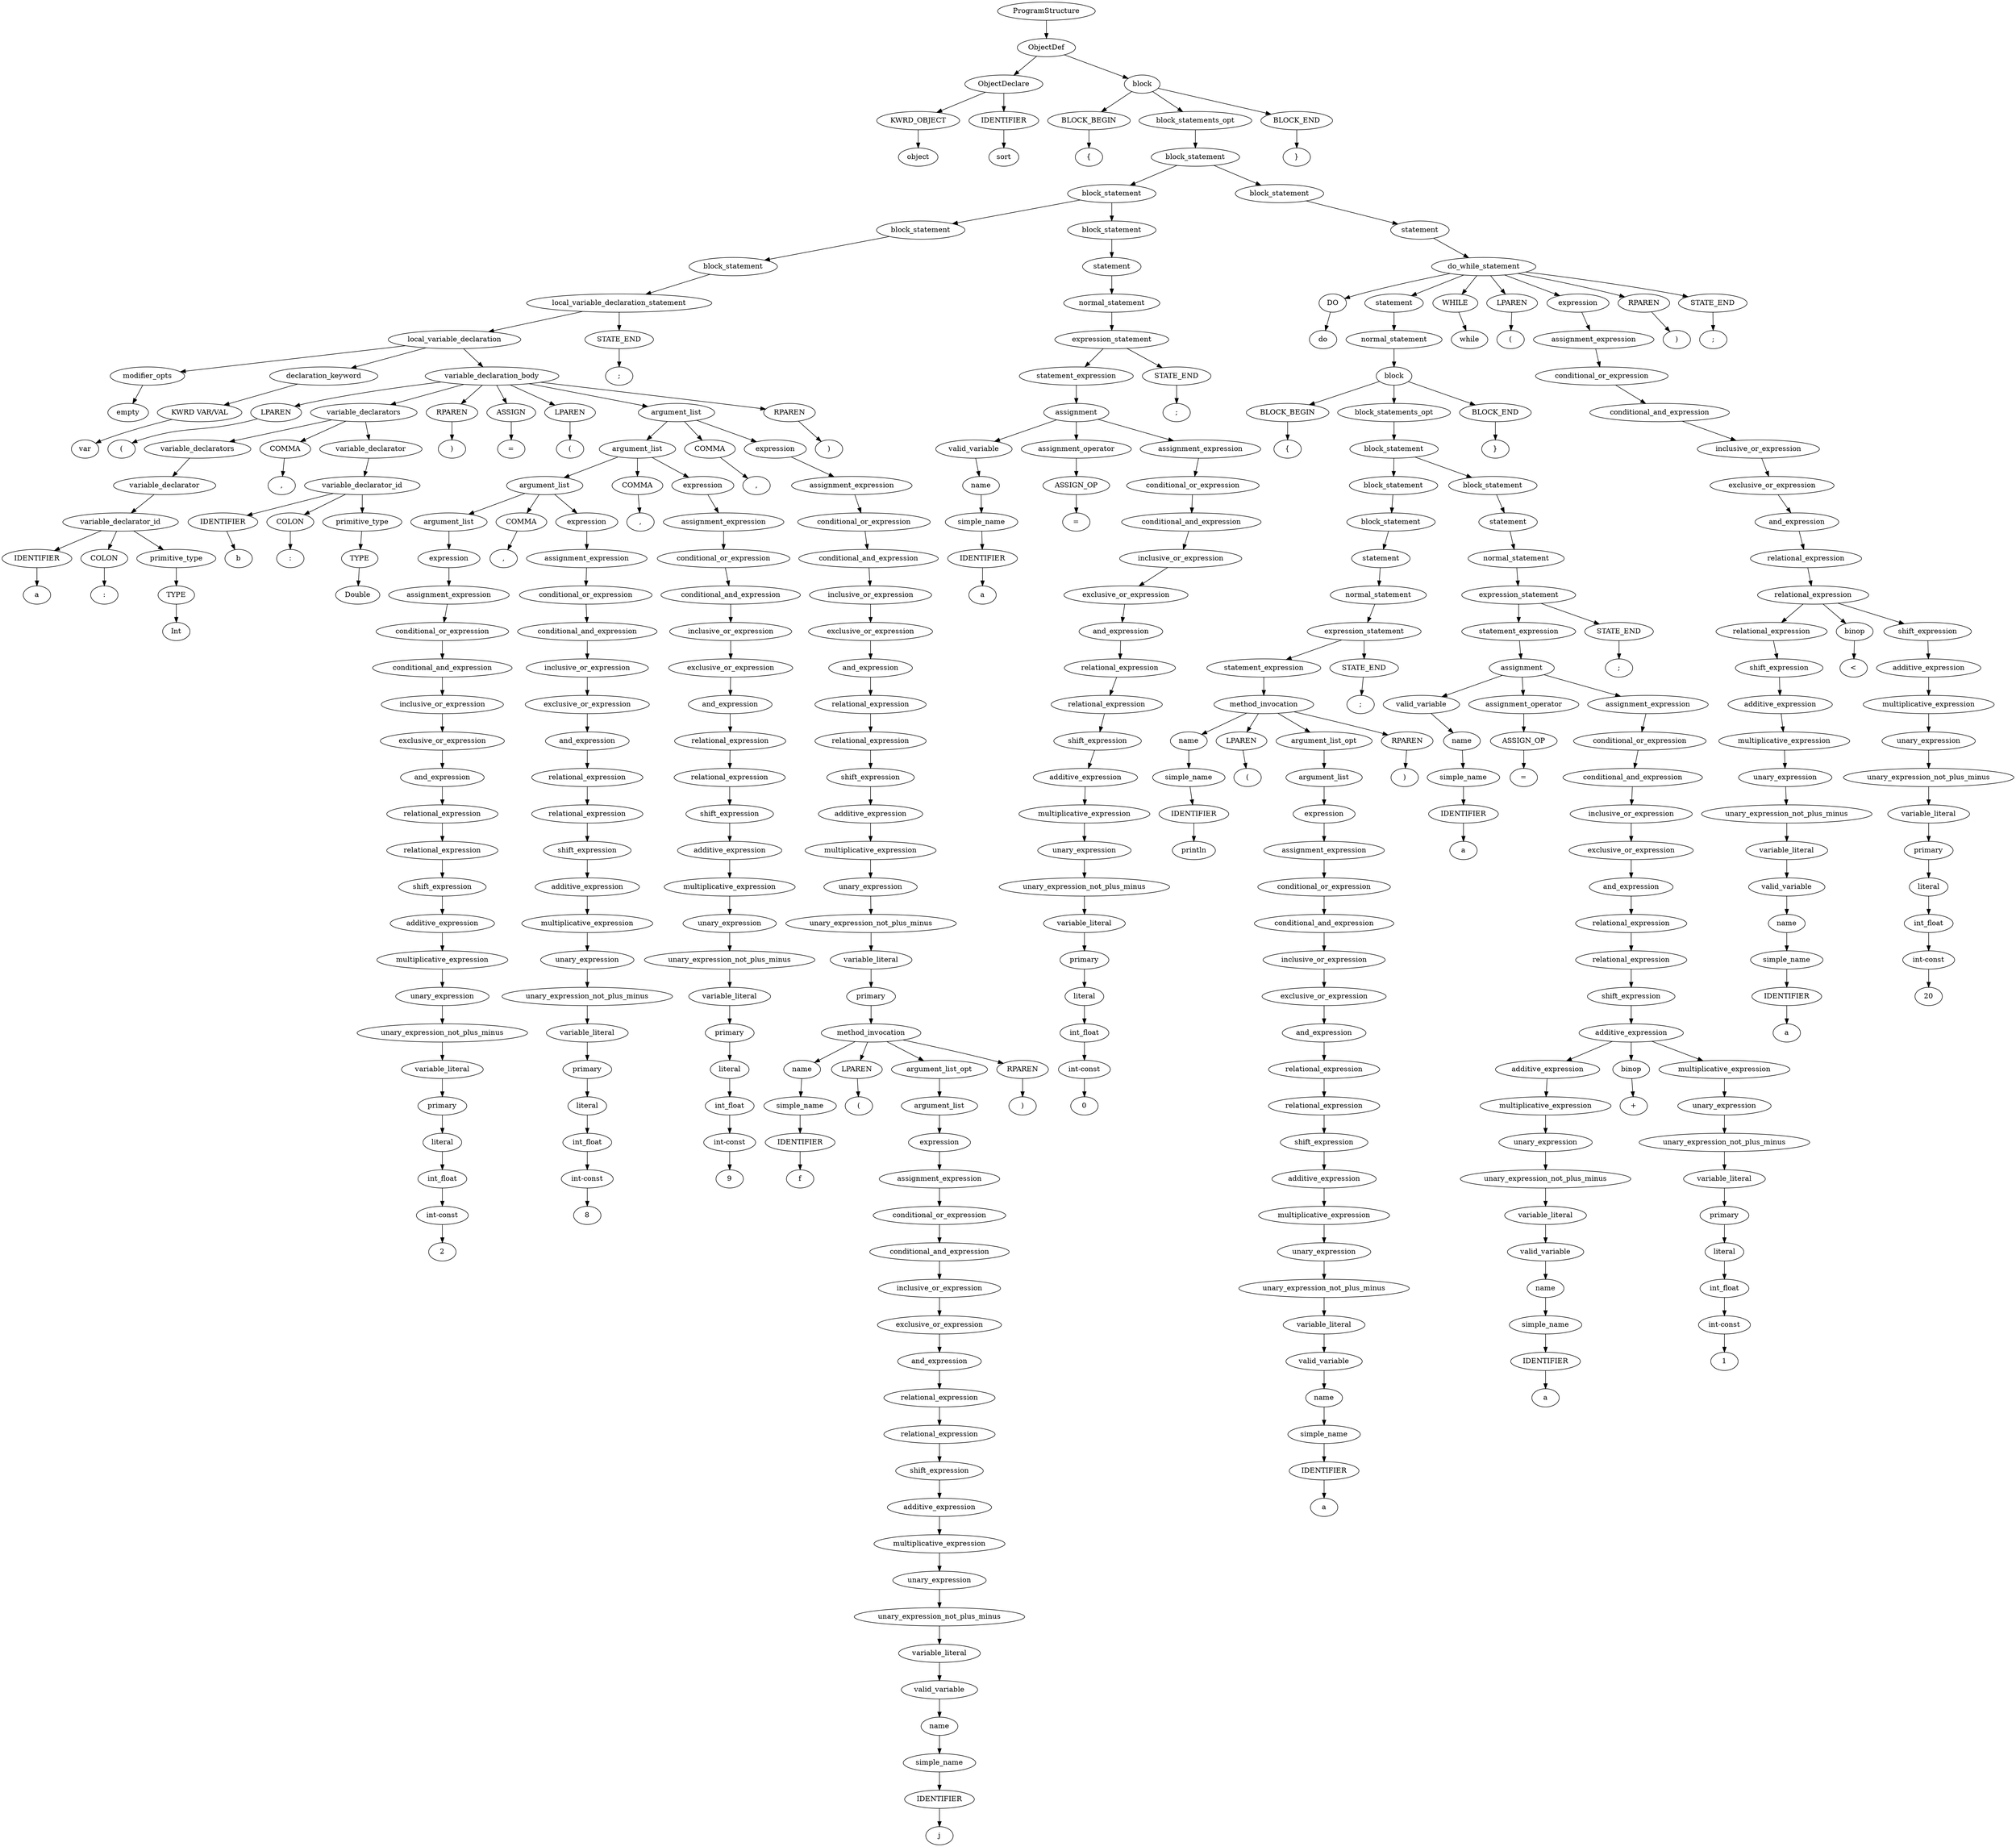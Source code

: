 digraph G {
353 [label="ProgramStructure"];352 [label="ObjectDef"];353->352
352 [label="ObjectDef"];5 [label="ObjectDeclare"];352->5
352 [label="ObjectDef"];351 [label="block"];352->351
5 [label="ObjectDeclare"];2 [label="KWRD_OBJECT"];5->2
5 [label="ObjectDeclare"];4 [label="IDENTIFIER"];5->4
2 [label="KWRD_OBJECT"];1 [label="object"];2->1
4 [label="IDENTIFIER"];3 [label="sort"];4->3
351 [label="block"];348 [label="BLOCK_BEGIN"];351->348
351 [label="block"];346 [label="block_statements_opt"];351->346
351 [label="block"];350 [label="BLOCK_END"];351->350
348 [label="BLOCK_BEGIN"];347 [label="{"];348->347
346 [label="block_statements_opt"];345 [label="block_statement"];346->345
345 [label="block_statement"];202 [label="block_statement"];345->202
345 [label="block_statement"];344 [label="block_statement"];345->344
202 [label="block_statement"];166 [label="block_statement"];202->166
202 [label="block_statement"];201 [label="block_statement"];202->201
166 [label="block_statement"];165 [label="block_statement"];166->165
165 [label="block_statement"];164 [label="local_variable_declaration_statement"];165->164
164 [label="local_variable_declaration_statement"];161 [label="local_variable_declaration"];164->161
164 [label="local_variable_declaration_statement"];163 [label="STATE_END"];164->163
161 [label="local_variable_declaration"];7 [label="modifier_opts"];161->7
161 [label="local_variable_declaration"];10 [label="declaration_keyword"];161->10
161 [label="local_variable_declaration"];160 [label="variable_declaration_body"];161->160
7 [label="modifier_opts"];6 [label="empty"];7->6
10 [label="declaration_keyword"];9 [label="KWRD VAR/VAL"];10->9
9 [label="KWRD VAR/VAL"];8 [label="var"];9->8
160 [label="variable_declaration_body"];151 [label="LPAREN"];160->151
160 [label="variable_declaration_body"];32 [label="variable_declarators"];160->32
160 [label="variable_declaration_body"];153 [label="RPAREN"];160->153
160 [label="variable_declaration_body"];155 [label="ASSIGN"];160->155
160 [label="variable_declaration_body"];157 [label="LPAREN"];160->157
160 [label="variable_declaration_body"];149 [label="argument_list"];160->149
160 [label="variable_declaration_body"];159 [label="RPAREN"];160->159
151 [label="LPAREN"];150 [label="("];151->150
32 [label="variable_declarators"];20 [label="variable_declarators"];32->20
32 [label="variable_declarators"];31 [label="COMMA"];32->31
32 [label="variable_declarators"];29 [label="variable_declarator"];32->29
20 [label="variable_declarators"];19 [label="variable_declarator"];20->19
19 [label="variable_declarator"];18 [label="variable_declarator_id"];19->18
18 [label="variable_declarator_id"];15 [label="IDENTIFIER"];18->15
18 [label="variable_declarator_id"];17 [label="COLON"];18->17
18 [label="variable_declarator_id"];13 [label="primitive_type"];18->13
15 [label="IDENTIFIER"];14 [label="a"];15->14
17 [label="COLON"];16 [label=":"];17->16
13 [label="primitive_type"];12 [label="TYPE"];13->12
12 [label="TYPE"];11 [label="Int"];12->11
31 [label="COMMA"];30 [label=","];31->30
29 [label="variable_declarator"];28 [label="variable_declarator_id"];29->28
28 [label="variable_declarator_id"];25 [label="IDENTIFIER"];28->25
28 [label="variable_declarator_id"];27 [label="COLON"];28->27
28 [label="variable_declarator_id"];23 [label="primitive_type"];28->23
25 [label="IDENTIFIER"];24 [label="b"];25->24
27 [label="COLON"];26 [label=":"];27->26
23 [label="primitive_type"];22 [label="TYPE"];23->22
22 [label="TYPE"];21 [label="Double"];22->21
153 [label="RPAREN"];152 [label=")"];153->152
155 [label="ASSIGN"];154 [label="="];155->154
157 [label="LPAREN"];156 [label="("];157->156
149 [label="argument_list"];99 [label="argument_list"];149->99
149 [label="argument_list"];148 [label="COMMA"];149->148
149 [label="argument_list"];146 [label="expression"];149->146
99 [label="argument_list"];76 [label="argument_list"];99->76
99 [label="argument_list"];98 [label="COMMA"];99->98
99 [label="argument_list"];96 [label="expression"];99->96
76 [label="argument_list"];53 [label="argument_list"];76->53
76 [label="argument_list"];75 [label="COMMA"];76->75
76 [label="argument_list"];73 [label="expression"];76->73
53 [label="argument_list"];52 [label="expression"];53->52
52 [label="expression"];51 [label="assignment_expression"];52->51
51 [label="assignment_expression"];50 [label="conditional_or_expression"];51->50
50 [label="conditional_or_expression"];49 [label="conditional_and_expression"];50->49
49 [label="conditional_and_expression"];48 [label="inclusive_or_expression"];49->48
48 [label="inclusive_or_expression"];47 [label="exclusive_or_expression"];48->47
47 [label="exclusive_or_expression"];46 [label="and_expression"];47->46
46 [label="and_expression"];45 [label="relational_expression"];46->45
45 [label="relational_expression"];44 [label="relational_expression"];45->44
44 [label="relational_expression"];43 [label="shift_expression"];44->43
43 [label="shift_expression"];42 [label="additive_expression"];43->42
42 [label="additive_expression"];41 [label="multiplicative_expression"];42->41
41 [label="multiplicative_expression"];40 [label="unary_expression"];41->40
40 [label="unary_expression"];39 [label="unary_expression_not_plus_minus"];40->39
39 [label="unary_expression_not_plus_minus"];38 [label="variable_literal"];39->38
38 [label="variable_literal"];37 [label="primary"];38->37
37 [label="primary"];36 [label="literal"];37->36
36 [label="literal"];35 [label="int_float"];36->35
35 [label="int_float"];34 [label="int-const"];35->34
34 [label="int-const"];33 [label="2"];34->33
75 [label="COMMA"];74 [label=","];75->74
73 [label="expression"];72 [label="assignment_expression"];73->72
72 [label="assignment_expression"];71 [label="conditional_or_expression"];72->71
71 [label="conditional_or_expression"];70 [label="conditional_and_expression"];71->70
70 [label="conditional_and_expression"];69 [label="inclusive_or_expression"];70->69
69 [label="inclusive_or_expression"];68 [label="exclusive_or_expression"];69->68
68 [label="exclusive_or_expression"];67 [label="and_expression"];68->67
67 [label="and_expression"];66 [label="relational_expression"];67->66
66 [label="relational_expression"];65 [label="relational_expression"];66->65
65 [label="relational_expression"];64 [label="shift_expression"];65->64
64 [label="shift_expression"];63 [label="additive_expression"];64->63
63 [label="additive_expression"];62 [label="multiplicative_expression"];63->62
62 [label="multiplicative_expression"];61 [label="unary_expression"];62->61
61 [label="unary_expression"];60 [label="unary_expression_not_plus_minus"];61->60
60 [label="unary_expression_not_plus_minus"];59 [label="variable_literal"];60->59
59 [label="variable_literal"];58 [label="primary"];59->58
58 [label="primary"];57 [label="literal"];58->57
57 [label="literal"];56 [label="int_float"];57->56
56 [label="int_float"];55 [label="int-const"];56->55
55 [label="int-const"];54 [label="8"];55->54
98 [label="COMMA"];97 [label=","];98->97
96 [label="expression"];95 [label="assignment_expression"];96->95
95 [label="assignment_expression"];94 [label="conditional_or_expression"];95->94
94 [label="conditional_or_expression"];93 [label="conditional_and_expression"];94->93
93 [label="conditional_and_expression"];92 [label="inclusive_or_expression"];93->92
92 [label="inclusive_or_expression"];91 [label="exclusive_or_expression"];92->91
91 [label="exclusive_or_expression"];90 [label="and_expression"];91->90
90 [label="and_expression"];89 [label="relational_expression"];90->89
89 [label="relational_expression"];88 [label="relational_expression"];89->88
88 [label="relational_expression"];87 [label="shift_expression"];88->87
87 [label="shift_expression"];86 [label="additive_expression"];87->86
86 [label="additive_expression"];85 [label="multiplicative_expression"];86->85
85 [label="multiplicative_expression"];84 [label="unary_expression"];85->84
84 [label="unary_expression"];83 [label="unary_expression_not_plus_minus"];84->83
83 [label="unary_expression_not_plus_minus"];82 [label="variable_literal"];83->82
82 [label="variable_literal"];81 [label="primary"];82->81
81 [label="primary"];80 [label="literal"];81->80
80 [label="literal"];79 [label="int_float"];80->79
79 [label="int_float"];78 [label="int-const"];79->78
78 [label="int-const"];77 [label="9"];78->77
148 [label="COMMA"];147 [label=","];148->147
146 [label="expression"];145 [label="assignment_expression"];146->145
145 [label="assignment_expression"];144 [label="conditional_or_expression"];145->144
144 [label="conditional_or_expression"];143 [label="conditional_and_expression"];144->143
143 [label="conditional_and_expression"];142 [label="inclusive_or_expression"];143->142
142 [label="inclusive_or_expression"];141 [label="exclusive_or_expression"];142->141
141 [label="exclusive_or_expression"];140 [label="and_expression"];141->140
140 [label="and_expression"];139 [label="relational_expression"];140->139
139 [label="relational_expression"];138 [label="relational_expression"];139->138
138 [label="relational_expression"];137 [label="shift_expression"];138->137
137 [label="shift_expression"];136 [label="additive_expression"];137->136
136 [label="additive_expression"];135 [label="multiplicative_expression"];136->135
135 [label="multiplicative_expression"];134 [label="unary_expression"];135->134
134 [label="unary_expression"];133 [label="unary_expression_not_plus_minus"];134->133
133 [label="unary_expression_not_plus_minus"];132 [label="variable_literal"];133->132
132 [label="variable_literal"];131 [label="primary"];132->131
131 [label="primary"];130 [label="method_invocation"];131->130
130 [label="method_invocation"];103 [label="name"];130->103
130 [label="method_invocation"];127 [label="LPAREN"];130->127
130 [label="method_invocation"];125 [label="argument_list_opt"];130->125
130 [label="method_invocation"];129 [label="RPAREN"];130->129
103 [label="name"];102 [label="simple_name"];103->102
102 [label="simple_name"];101 [label="IDENTIFIER"];102->101
101 [label="IDENTIFIER"];100 [label="f"];101->100
127 [label="LPAREN"];126 [label="("];127->126
125 [label="argument_list_opt"];124 [label="argument_list"];125->124
124 [label="argument_list"];123 [label="expression"];124->123
123 [label="expression"];122 [label="assignment_expression"];123->122
122 [label="assignment_expression"];121 [label="conditional_or_expression"];122->121
121 [label="conditional_or_expression"];120 [label="conditional_and_expression"];121->120
120 [label="conditional_and_expression"];119 [label="inclusive_or_expression"];120->119
119 [label="inclusive_or_expression"];118 [label="exclusive_or_expression"];119->118
118 [label="exclusive_or_expression"];117 [label="and_expression"];118->117
117 [label="and_expression"];116 [label="relational_expression"];117->116
116 [label="relational_expression"];115 [label="relational_expression"];116->115
115 [label="relational_expression"];114 [label="shift_expression"];115->114
114 [label="shift_expression"];113 [label="additive_expression"];114->113
113 [label="additive_expression"];112 [label="multiplicative_expression"];113->112
112 [label="multiplicative_expression"];111 [label="unary_expression"];112->111
111 [label="unary_expression"];110 [label="unary_expression_not_plus_minus"];111->110
110 [label="unary_expression_not_plus_minus"];109 [label="variable_literal"];110->109
109 [label="variable_literal"];108 [label="valid_variable"];109->108
108 [label="valid_variable"];107 [label="name"];108->107
107 [label="name"];106 [label="simple_name"];107->106
106 [label="simple_name"];105 [label="IDENTIFIER"];106->105
105 [label="IDENTIFIER"];104 [label="j"];105->104
129 [label="RPAREN"];128 [label=")"];129->128
159 [label="RPAREN"];158 [label=")"];159->158
163 [label="STATE_END"];162 [label=";"];163->162
201 [label="block_statement"];200 [label="statement"];201->200
200 [label="statement"];199 [label="normal_statement"];200->199
199 [label="normal_statement"];198 [label="expression_statement"];199->198
198 [label="expression_statement"];195 [label="statement_expression"];198->195
198 [label="expression_statement"];197 [label="STATE_END"];198->197
195 [label="statement_expression"];194 [label="assignment"];195->194
194 [label="assignment"];171 [label="valid_variable"];194->171
194 [label="assignment"];174 [label="assignment_operator"];194->174
194 [label="assignment"];193 [label="assignment_expression"];194->193
171 [label="valid_variable"];170 [label="name"];171->170
170 [label="name"];169 [label="simple_name"];170->169
169 [label="simple_name"];168 [label="IDENTIFIER"];169->168
168 [label="IDENTIFIER"];167 [label="a"];168->167
174 [label="assignment_operator"];173 [label="ASSIGN_OP"];174->173
173 [label="ASSIGN_OP"];172 [label="="];173->172
193 [label="assignment_expression"];192 [label="conditional_or_expression"];193->192
192 [label="conditional_or_expression"];191 [label="conditional_and_expression"];192->191
191 [label="conditional_and_expression"];190 [label="inclusive_or_expression"];191->190
190 [label="inclusive_or_expression"];189 [label="exclusive_or_expression"];190->189
189 [label="exclusive_or_expression"];188 [label="and_expression"];189->188
188 [label="and_expression"];187 [label="relational_expression"];188->187
187 [label="relational_expression"];186 [label="relational_expression"];187->186
186 [label="relational_expression"];185 [label="shift_expression"];186->185
185 [label="shift_expression"];184 [label="additive_expression"];185->184
184 [label="additive_expression"];183 [label="multiplicative_expression"];184->183
183 [label="multiplicative_expression"];182 [label="unary_expression"];183->182
182 [label="unary_expression"];181 [label="unary_expression_not_plus_minus"];182->181
181 [label="unary_expression_not_plus_minus"];180 [label="variable_literal"];181->180
180 [label="variable_literal"];179 [label="primary"];180->179
179 [label="primary"];178 [label="literal"];179->178
178 [label="literal"];177 [label="int_float"];178->177
177 [label="int_float"];176 [label="int-const"];177->176
176 [label="int-const"];175 [label="0"];176->175
197 [label="STATE_END"];196 [label=";"];197->196
344 [label="block_statement"];343 [label="statement"];344->343
343 [label="statement"];342 [label="do_while_statement"];343->342
342 [label="do_while_statement"];333 [label="DO"];342->333
342 [label="do_while_statement"];297 [label="statement"];342->297
342 [label="do_while_statement"];335 [label="WHILE"];342->335
342 [label="do_while_statement"];337 [label="LPAREN"];342->337
342 [label="do_while_statement"];331 [label="expression"];342->331
342 [label="do_while_statement"];339 [label="RPAREN"];342->339
342 [label="do_while_statement"];341 [label="STATE_END"];342->341
333 [label="DO"];332 [label="do"];333->332
297 [label="statement"];296 [label="normal_statement"];297->296
296 [label="normal_statement"];295 [label="block"];296->295
295 [label="block"];292 [label="BLOCK_BEGIN"];295->292
295 [label="block"];290 [label="block_statements_opt"];295->290
295 [label="block"];294 [label="BLOCK_END"];295->294
292 [label="BLOCK_BEGIN"];291 [label="{"];292->291
290 [label="block_statements_opt"];289 [label="block_statement"];290->289
289 [label="block_statement"];241 [label="block_statement"];289->241
289 [label="block_statement"];288 [label="block_statement"];289->288
241 [label="block_statement"];240 [label="block_statement"];241->240
240 [label="block_statement"];239 [label="statement"];240->239
239 [label="statement"];238 [label="normal_statement"];239->238
238 [label="normal_statement"];237 [label="expression_statement"];238->237
237 [label="expression_statement"];234 [label="statement_expression"];237->234
237 [label="expression_statement"];236 [label="STATE_END"];237->236
234 [label="statement_expression"];233 [label="method_invocation"];234->233
233 [label="method_invocation"];206 [label="name"];233->206
233 [label="method_invocation"];230 [label="LPAREN"];233->230
233 [label="method_invocation"];228 [label="argument_list_opt"];233->228
233 [label="method_invocation"];232 [label="RPAREN"];233->232
206 [label="name"];205 [label="simple_name"];206->205
205 [label="simple_name"];204 [label="IDENTIFIER"];205->204
204 [label="IDENTIFIER"];203 [label="println"];204->203
230 [label="LPAREN"];229 [label="("];230->229
228 [label="argument_list_opt"];227 [label="argument_list"];228->227
227 [label="argument_list"];226 [label="expression"];227->226
226 [label="expression"];225 [label="assignment_expression"];226->225
225 [label="assignment_expression"];224 [label="conditional_or_expression"];225->224
224 [label="conditional_or_expression"];223 [label="conditional_and_expression"];224->223
223 [label="conditional_and_expression"];222 [label="inclusive_or_expression"];223->222
222 [label="inclusive_or_expression"];221 [label="exclusive_or_expression"];222->221
221 [label="exclusive_or_expression"];220 [label="and_expression"];221->220
220 [label="and_expression"];219 [label="relational_expression"];220->219
219 [label="relational_expression"];218 [label="relational_expression"];219->218
218 [label="relational_expression"];217 [label="shift_expression"];218->217
217 [label="shift_expression"];216 [label="additive_expression"];217->216
216 [label="additive_expression"];215 [label="multiplicative_expression"];216->215
215 [label="multiplicative_expression"];214 [label="unary_expression"];215->214
214 [label="unary_expression"];213 [label="unary_expression_not_plus_minus"];214->213
213 [label="unary_expression_not_plus_minus"];212 [label="variable_literal"];213->212
212 [label="variable_literal"];211 [label="valid_variable"];212->211
211 [label="valid_variable"];210 [label="name"];211->210
210 [label="name"];209 [label="simple_name"];210->209
209 [label="simple_name"];208 [label="IDENTIFIER"];209->208
208 [label="IDENTIFIER"];207 [label="a"];208->207
232 [label="RPAREN"];231 [label=")"];232->231
236 [label="STATE_END"];235 [label=";"];236->235
288 [label="block_statement"];287 [label="statement"];288->287
287 [label="statement"];286 [label="normal_statement"];287->286
286 [label="normal_statement"];285 [label="expression_statement"];286->285
285 [label="expression_statement"];282 [label="statement_expression"];285->282
285 [label="expression_statement"];284 [label="STATE_END"];285->284
282 [label="statement_expression"];281 [label="assignment"];282->281
281 [label="assignment"];246 [label="valid_variable"];281->246
281 [label="assignment"];249 [label="assignment_operator"];281->249
281 [label="assignment"];280 [label="assignment_expression"];281->280
246 [label="valid_variable"];245 [label="name"];246->245
245 [label="name"];244 [label="simple_name"];245->244
244 [label="simple_name"];243 [label="IDENTIFIER"];244->243
243 [label="IDENTIFIER"];242 [label="a"];243->242
249 [label="assignment_operator"];248 [label="ASSIGN_OP"];249->248
248 [label="ASSIGN_OP"];247 [label="="];248->247
280 [label="assignment_expression"];279 [label="conditional_or_expression"];280->279
279 [label="conditional_or_expression"];278 [label="conditional_and_expression"];279->278
278 [label="conditional_and_expression"];277 [label="inclusive_or_expression"];278->277
277 [label="inclusive_or_expression"];276 [label="exclusive_or_expression"];277->276
276 [label="exclusive_or_expression"];275 [label="and_expression"];276->275
275 [label="and_expression"];274 [label="relational_expression"];275->274
274 [label="relational_expression"];273 [label="relational_expression"];274->273
273 [label="relational_expression"];272 [label="shift_expression"];273->272
272 [label="shift_expression"];271 [label="additive_expression"];272->271
271 [label="additive_expression"];259 [label="additive_expression"];271->259
271 [label="additive_expression"];270 [label="binop"];271->270
271 [label="additive_expression"];268 [label="multiplicative_expression"];271->268
259 [label="additive_expression"];258 [label="multiplicative_expression"];259->258
258 [label="multiplicative_expression"];257 [label="unary_expression"];258->257
257 [label="unary_expression"];256 [label="unary_expression_not_plus_minus"];257->256
256 [label="unary_expression_not_plus_minus"];255 [label="variable_literal"];256->255
255 [label="variable_literal"];254 [label="valid_variable"];255->254
254 [label="valid_variable"];253 [label="name"];254->253
253 [label="name"];252 [label="simple_name"];253->252
252 [label="simple_name"];251 [label="IDENTIFIER"];252->251
251 [label="IDENTIFIER"];250 [label="a"];251->250
270 [label="binop"];269 [label="+"];270->269
268 [label="multiplicative_expression"];267 [label="unary_expression"];268->267
267 [label="unary_expression"];266 [label="unary_expression_not_plus_minus"];267->266
266 [label="unary_expression_not_plus_minus"];265 [label="variable_literal"];266->265
265 [label="variable_literal"];264 [label="primary"];265->264
264 [label="primary"];263 [label="literal"];264->263
263 [label="literal"];262 [label="int_float"];263->262
262 [label="int_float"];261 [label="int-const"];262->261
261 [label="int-const"];260 [label="1"];261->260
284 [label="STATE_END"];283 [label=";"];284->283
294 [label="BLOCK_END"];293 [label="}"];294->293
335 [label="WHILE"];334 [label="while"];335->334
337 [label="LPAREN"];336 [label="("];337->336
331 [label="expression"];330 [label="assignment_expression"];331->330
330 [label="assignment_expression"];329 [label="conditional_or_expression"];330->329
329 [label="conditional_or_expression"];328 [label="conditional_and_expression"];329->328
328 [label="conditional_and_expression"];327 [label="inclusive_or_expression"];328->327
327 [label="inclusive_or_expression"];326 [label="exclusive_or_expression"];327->326
326 [label="exclusive_or_expression"];325 [label="and_expression"];326->325
325 [label="and_expression"];324 [label="relational_expression"];325->324
324 [label="relational_expression"];323 [label="relational_expression"];324->323
323 [label="relational_expression"];309 [label="relational_expression"];323->309
323 [label="relational_expression"];322 [label="binop"];323->322
323 [label="relational_expression"];320 [label="shift_expression"];323->320
309 [label="relational_expression"];308 [label="shift_expression"];309->308
308 [label="shift_expression"];307 [label="additive_expression"];308->307
307 [label="additive_expression"];306 [label="multiplicative_expression"];307->306
306 [label="multiplicative_expression"];305 [label="unary_expression"];306->305
305 [label="unary_expression"];304 [label="unary_expression_not_plus_minus"];305->304
304 [label="unary_expression_not_plus_minus"];303 [label="variable_literal"];304->303
303 [label="variable_literal"];302 [label="valid_variable"];303->302
302 [label="valid_variable"];301 [label="name"];302->301
301 [label="name"];300 [label="simple_name"];301->300
300 [label="simple_name"];299 [label="IDENTIFIER"];300->299
299 [label="IDENTIFIER"];298 [label="a"];299->298
322 [label="binop"];321 [label="<"];322->321
320 [label="shift_expression"];319 [label="additive_expression"];320->319
319 [label="additive_expression"];318 [label="multiplicative_expression"];319->318
318 [label="multiplicative_expression"];317 [label="unary_expression"];318->317
317 [label="unary_expression"];316 [label="unary_expression_not_plus_minus"];317->316
316 [label="unary_expression_not_plus_minus"];315 [label="variable_literal"];316->315
315 [label="variable_literal"];314 [label="primary"];315->314
314 [label="primary"];313 [label="literal"];314->313
313 [label="literal"];312 [label="int_float"];313->312
312 [label="int_float"];311 [label="int-const"];312->311
311 [label="int-const"];310 [label="20"];311->310
339 [label="RPAREN"];338 [label=")"];339->338
341 [label="STATE_END"];340 [label=";"];341->340
350 [label="BLOCK_END"];349 [label="}"];350->349
}
